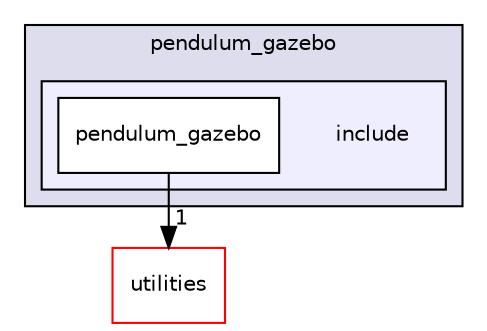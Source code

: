 digraph "catkin_ws/src/simulator/pendulum_gazebo/include" {
  compound=true
  node [ fontsize="10", fontname="Helvetica"];
  edge [ labelfontsize="10", labelfontname="Helvetica"];
  subgraph clusterdir_1d4ffe4300b5e12c663632bc8fb2a832 {
    graph [ bgcolor="#ddddee", pencolor="black", label="pendulum_gazebo" fontname="Helvetica", fontsize="10", URL="dir_1d4ffe4300b5e12c663632bc8fb2a832.html"]
  subgraph clusterdir_e8faa6db23899cdde81cd5147ab50f4e {
    graph [ bgcolor="#eeeeff", pencolor="black", label="" URL="dir_e8faa6db23899cdde81cd5147ab50f4e.html"];
    dir_e8faa6db23899cdde81cd5147ab50f4e [shape=plaintext label="include"];
  dir_58edd89edbe58987d938ee8a9078d91d [shape=box label="pendulum_gazebo" fillcolor="white" style="filled" URL="dir_58edd89edbe58987d938ee8a9078d91d.html"];
  }
  }
  dir_ccddda87566ee263eec2f42a65371c71 [shape=box label="utilities" fillcolor="white" style="filled" color="red" URL="dir_ccddda87566ee263eec2f42a65371c71.html"];
  dir_58edd89edbe58987d938ee8a9078d91d->dir_ccddda87566ee263eec2f42a65371c71 [headlabel="1", labeldistance=1.5 headhref="dir_000078_000033.html"];
}
